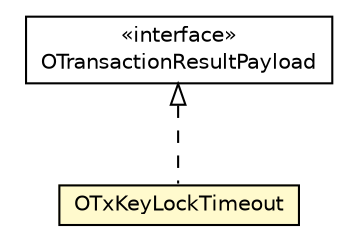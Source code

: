 #!/usr/local/bin/dot
#
# Class diagram 
# Generated by UMLGraph version R5_6-24-gf6e263 (http://www.umlgraph.org/)
#

digraph G {
	edge [fontname="Helvetica",fontsize=10,labelfontname="Helvetica",labelfontsize=10];
	node [fontname="Helvetica",fontsize=10,shape=plaintext];
	nodesep=0.25;
	ranksep=0.5;
	// com.orientechnologies.orient.server.distributed.impl.task.transaction.OTxKeyLockTimeout
	c7338844 [label=<<table title="com.orientechnologies.orient.server.distributed.impl.task.transaction.OTxKeyLockTimeout" border="0" cellborder="1" cellspacing="0" cellpadding="2" port="p" bgcolor="lemonChiffon" href="./OTxKeyLockTimeout.html">
		<tr><td><table border="0" cellspacing="0" cellpadding="1">
<tr><td align="center" balign="center"> OTxKeyLockTimeout </td></tr>
		</table></td></tr>
		</table>>, URL="./OTxKeyLockTimeout.html", fontname="Helvetica", fontcolor="black", fontsize=10.0];
	// com.orientechnologies.orient.server.distributed.impl.task.transaction.OTransactionResultPayload
	c7338848 [label=<<table title="com.orientechnologies.orient.server.distributed.impl.task.transaction.OTransactionResultPayload" border="0" cellborder="1" cellspacing="0" cellpadding="2" port="p" href="./OTransactionResultPayload.html">
		<tr><td><table border="0" cellspacing="0" cellpadding="1">
<tr><td align="center" balign="center"> &#171;interface&#187; </td></tr>
<tr><td align="center" balign="center"> OTransactionResultPayload </td></tr>
		</table></td></tr>
		</table>>, URL="./OTransactionResultPayload.html", fontname="Helvetica", fontcolor="black", fontsize=10.0];
	//com.orientechnologies.orient.server.distributed.impl.task.transaction.OTxKeyLockTimeout implements com.orientechnologies.orient.server.distributed.impl.task.transaction.OTransactionResultPayload
	c7338848:p -> c7338844:p [dir=back,arrowtail=empty,style=dashed];
}

